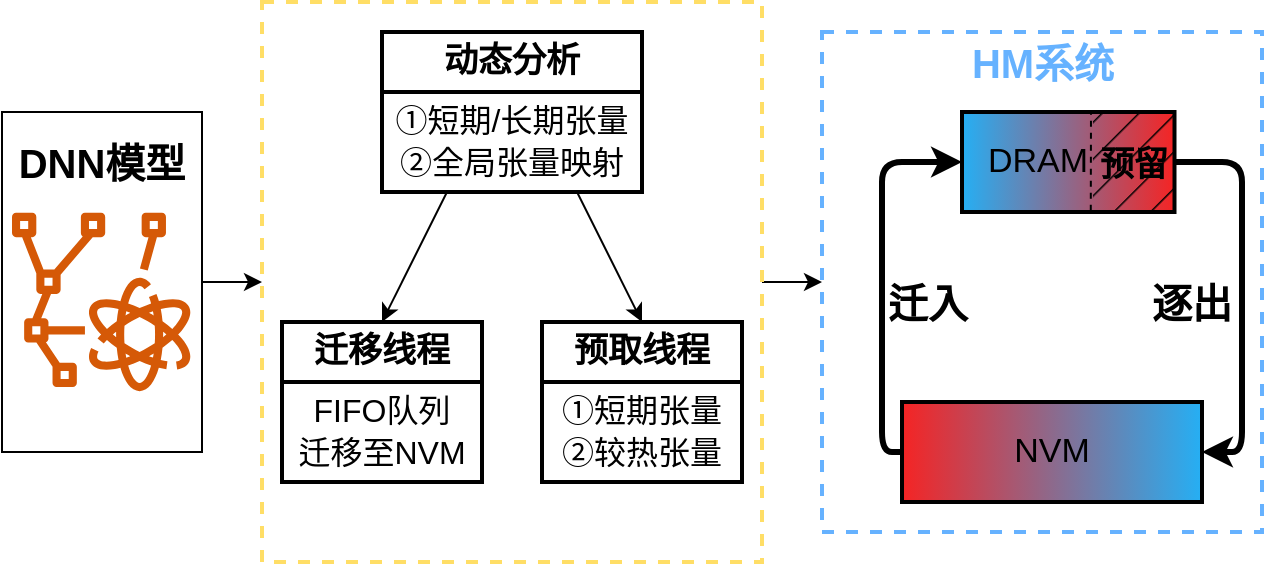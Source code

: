 <mxfile version="20.8.23" type="github">
  <diagram name="第 1 页" id="1H0Z8F8A4EUNBeRVlE7c">
    <mxGraphModel dx="837" dy="484" grid="1" gridSize="10" guides="1" tooltips="1" connect="1" arrows="1" fold="1" page="1" pageScale="1" pageWidth="827" pageHeight="1169" math="0" shadow="0">
      <root>
        <mxCell id="0" />
        <mxCell id="1" parent="0" />
        <mxCell id="yDM1J8T15Cod_9oeqZbb-32" style="edgeStyle=orthogonalEdgeStyle;rounded=0;orthogonalLoop=1;jettySize=auto;html=1;entryX=0;entryY=0.5;entryDx=0;entryDy=0;strokeWidth=1;fontSize=17;fontColor=#000000;" edge="1" parent="1" source="yDM1J8T15Cod_9oeqZbb-1" target="yDM1J8T15Cod_9oeqZbb-31">
          <mxGeometry relative="1" as="geometry" />
        </mxCell>
        <mxCell id="yDM1J8T15Cod_9oeqZbb-1" value="" style="rounded=0;whiteSpace=wrap;html=1;" vertex="1" parent="1">
          <mxGeometry x="130" y="220" width="100" height="170" as="geometry" />
        </mxCell>
        <mxCell id="yDM1J8T15Cod_9oeqZbb-2" value="&lt;b&gt;&lt;font style=&quot;font-size: 20px;&quot;&gt;DNN模型&lt;/font&gt;&lt;/b&gt;" style="text;html=1;strokeColor=none;fillColor=none;align=center;verticalAlign=middle;whiteSpace=wrap;rounded=0;" vertex="1" parent="1">
          <mxGeometry x="130" y="230" width="100" height="30" as="geometry" />
        </mxCell>
        <mxCell id="yDM1J8T15Cod_9oeqZbb-4" value="" style="rounded=0;whiteSpace=wrap;html=1;fontSize=20;dashed=1;strokeColor=#66B2FF;strokeWidth=2;" vertex="1" parent="1">
          <mxGeometry x="540" y="180" width="220" height="250" as="geometry" />
        </mxCell>
        <mxCell id="yDM1J8T15Cod_9oeqZbb-5" value="&lt;font color=&quot;#66b2ff&quot;&gt;&lt;b&gt;HM系统&lt;/b&gt;&lt;/font&gt;" style="text;html=1;strokeColor=none;fillColor=none;align=center;verticalAlign=middle;whiteSpace=wrap;rounded=0;fontSize=20;" vertex="1" parent="1">
          <mxGeometry x="607.5" y="180" width="85" height="30" as="geometry" />
        </mxCell>
        <mxCell id="yDM1J8T15Cod_9oeqZbb-9" value="" style="sketch=0;outlineConnect=0;fontColor=#232F3E;gradientColor=none;fillColor=#d55907;strokeColor=none;dashed=0;verticalLabelPosition=bottom;verticalAlign=top;align=center;html=1;fontSize=12;fontStyle=0;aspect=fixed;pointerEvents=1;shape=mxgraph.aws4.braket_tensor_network;strokeWidth=2;" vertex="1" parent="1">
          <mxGeometry x="135" y="270" width="90" height="90" as="geometry" />
        </mxCell>
        <mxCell id="yDM1J8T15Cod_9oeqZbb-17" style="edgeStyle=orthogonalEdgeStyle;rounded=1;orthogonalLoop=1;jettySize=auto;html=1;exitX=0;exitY=0.5;exitDx=0;exitDy=0;entryX=0;entryY=0.5;entryDx=0;entryDy=0;fontSize=11;fontColor=default;strokeWidth=3;" edge="1" parent="1" source="yDM1J8T15Cod_9oeqZbb-22" target="yDM1J8T15Cod_9oeqZbb-21">
          <mxGeometry relative="1" as="geometry">
            <mxPoint x="540" y="390" as="sourcePoint" />
            <mxPoint x="560" y="260" as="targetPoint" />
            <Array as="points">
              <mxPoint x="570" y="390" />
              <mxPoint x="570" y="245" />
            </Array>
          </mxGeometry>
        </mxCell>
        <mxCell id="yDM1J8T15Cod_9oeqZbb-19" style="edgeStyle=orthogonalEdgeStyle;rounded=1;orthogonalLoop=1;jettySize=auto;html=1;strokeWidth=3;fontSize=11;fontColor=default;entryX=1;entryY=0.5;entryDx=0;entryDy=0;exitX=1;exitY=0.5;exitDx=0;exitDy=0;" edge="1" parent="1" source="yDM1J8T15Cod_9oeqZbb-21">
          <mxGeometry relative="1" as="geometry">
            <mxPoint x="710" y="240" as="sourcePoint" />
            <mxPoint x="730" y="390" as="targetPoint" />
            <Array as="points">
              <mxPoint x="750" y="245" />
              <mxPoint x="750" y="390" />
            </Array>
          </mxGeometry>
        </mxCell>
        <mxCell id="yDM1J8T15Cod_9oeqZbb-20" value="&lt;b&gt;&lt;font color=&quot;#000000&quot;&gt;迁入&lt;/font&gt;&lt;/b&gt;" style="text;html=1;strokeColor=none;fillColor=none;align=center;verticalAlign=middle;whiteSpace=wrap;rounded=0;fontSize=20;fontColor=#66B2FF;" vertex="1" parent="1">
          <mxGeometry x="567.5" y="300" width="50" height="30" as="geometry" />
        </mxCell>
        <mxCell id="yDM1J8T15Cod_9oeqZbb-21" value="" style="rounded=0;whiteSpace=wrap;html=1;shadow=0;strokeColor=default;strokeWidth=2;fontSize=20;fontColor=#000000;fillColor=#25aff4;gradientColor=#f52424;gradientDirection=east;" vertex="1" parent="1">
          <mxGeometry x="610" y="220" width="106.25" height="50" as="geometry" />
        </mxCell>
        <mxCell id="yDM1J8T15Cod_9oeqZbb-22" value="" style="rounded=0;whiteSpace=wrap;html=1;shadow=0;strokeColor=default;strokeWidth=2;fontSize=20;fontColor=#000000;fillColor=#25aff4;gradientColor=#f52424;gradientDirection=west;" vertex="1" parent="1">
          <mxGeometry x="580" y="365" width="150" height="50" as="geometry" />
        </mxCell>
        <mxCell id="yDM1J8T15Cod_9oeqZbb-23" value="&lt;font style=&quot;font-size: 17px;&quot;&gt;&lt;b&gt;预留&lt;/b&gt;&lt;/font&gt;" style="text;html=1;strokeColor=none;fillColor=none;align=center;verticalAlign=middle;whiteSpace=wrap;rounded=0;fontSize=20;fontColor=#000000;" vertex="1" parent="1">
          <mxGeometry x="677.5" y="230" width="35.5" height="30" as="geometry" />
        </mxCell>
        <mxCell id="yDM1J8T15Cod_9oeqZbb-25" value="" style="endArrow=none;dashed=1;html=1;rounded=0;strokeWidth=1;fontSize=20;fontColor=#000000;exitX=0.606;exitY=0.988;exitDx=0;exitDy=0;exitPerimeter=0;entryX=0.607;entryY=0;entryDx=0;entryDy=0;entryPerimeter=0;" edge="1" parent="1" source="yDM1J8T15Cod_9oeqZbb-21" target="yDM1J8T15Cod_9oeqZbb-21">
          <mxGeometry width="50" height="50" relative="1" as="geometry">
            <mxPoint x="651.737" y="269" as="sourcePoint" />
            <mxPoint x="653.5" y="220" as="targetPoint" />
          </mxGeometry>
        </mxCell>
        <mxCell id="yDM1J8T15Cod_9oeqZbb-26" value="&lt;font color=&quot;#000000&quot;&gt;&lt;b&gt;逐出&lt;/b&gt;&lt;/font&gt;" style="text;html=1;strokeColor=none;fillColor=none;align=center;verticalAlign=middle;whiteSpace=wrap;rounded=0;fontSize=20;fontColor=#66B2FF;" vertex="1" parent="1">
          <mxGeometry x="700" y="300" width="50" height="30" as="geometry" />
        </mxCell>
        <mxCell id="yDM1J8T15Cod_9oeqZbb-27" value="DRAM" style="text;html=1;strokeColor=none;fillColor=none;align=center;verticalAlign=middle;whiteSpace=wrap;rounded=0;fontSize=17;fontColor=#000000;" vertex="1" parent="1">
          <mxGeometry x="617.5" y="230" width="60" height="30" as="geometry" />
        </mxCell>
        <mxCell id="yDM1J8T15Cod_9oeqZbb-28" value="NVM" style="text;html=1;strokeColor=none;fillColor=none;align=center;verticalAlign=middle;whiteSpace=wrap;rounded=0;fontSize=17;fontColor=#000000;" vertex="1" parent="1">
          <mxGeometry x="625" y="375" width="60" height="30" as="geometry" />
        </mxCell>
        <mxCell id="yDM1J8T15Cod_9oeqZbb-33" style="edgeStyle=orthogonalEdgeStyle;rounded=0;orthogonalLoop=1;jettySize=auto;html=1;exitX=1;exitY=0.5;exitDx=0;exitDy=0;entryX=0;entryY=0.5;entryDx=0;entryDy=0;strokeWidth=1;fontSize=17;fontColor=#000000;" edge="1" parent="1" source="yDM1J8T15Cod_9oeqZbb-31" target="yDM1J8T15Cod_9oeqZbb-4">
          <mxGeometry relative="1" as="geometry" />
        </mxCell>
        <mxCell id="yDM1J8T15Cod_9oeqZbb-31" value="" style="rounded=0;whiteSpace=wrap;html=1;fontSize=20;dashed=1;strokeColor=#ffde66;strokeWidth=2;" vertex="1" parent="1">
          <mxGeometry x="260" y="165" width="250" height="280" as="geometry" />
        </mxCell>
        <mxCell id="yDM1J8T15Cod_9oeqZbb-34" value="动态分析" style="swimlane;whiteSpace=wrap;html=1;shadow=0;sketch=0;fillStyle=hachure;strokeColor=#000000;strokeWidth=2;fontSize=17;fontColor=#000000;fillColor=none;gradientColor=#f52424;gradientDirection=west;startSize=30;" vertex="1" parent="1">
          <mxGeometry x="320" y="180" width="130" height="80" as="geometry" />
        </mxCell>
        <mxCell id="yDM1J8T15Cod_9oeqZbb-35" value="&lt;font style=&quot;font-size: 16px;&quot;&gt;①短期/长期张量&lt;br&gt;②全局张量映射&lt;/font&gt;" style="text;html=1;strokeColor=none;fillColor=none;align=center;verticalAlign=middle;whiteSpace=wrap;rounded=0;fontSize=17;fontColor=#000000;" vertex="1" parent="yDM1J8T15Cod_9oeqZbb-34">
          <mxGeometry y="30" width="130" height="50" as="geometry" />
        </mxCell>
        <mxCell id="yDM1J8T15Cod_9oeqZbb-37" value="迁移线程" style="swimlane;whiteSpace=wrap;html=1;shadow=0;sketch=0;fillStyle=hachure;strokeColor=#000000;strokeWidth=2;fontSize=17;fontColor=#000000;fillColor=none;gradientColor=#f52424;gradientDirection=west;startSize=30;" vertex="1" parent="1">
          <mxGeometry x="270" y="325" width="100" height="80" as="geometry" />
        </mxCell>
        <mxCell id="yDM1J8T15Cod_9oeqZbb-42" value="&lt;span style=&quot;font-size: 16px;&quot;&gt;FIFO队列&lt;br&gt;迁移至NVM&lt;br&gt;&lt;/span&gt;" style="text;html=1;strokeColor=none;fillColor=none;align=center;verticalAlign=middle;whiteSpace=wrap;rounded=0;fontSize=17;fontColor=#000000;" vertex="1" parent="yDM1J8T15Cod_9oeqZbb-37">
          <mxGeometry y="30" width="100" height="50" as="geometry" />
        </mxCell>
        <mxCell id="yDM1J8T15Cod_9oeqZbb-39" value="预取线程" style="swimlane;whiteSpace=wrap;html=1;shadow=0;sketch=0;fillStyle=hachure;strokeColor=#000000;strokeWidth=2;fontSize=17;fontColor=#000000;fillColor=none;gradientColor=#f52424;gradientDirection=west;startSize=30;" vertex="1" parent="1">
          <mxGeometry x="400" y="325" width="100" height="80" as="geometry" />
        </mxCell>
        <mxCell id="yDM1J8T15Cod_9oeqZbb-40" value="&lt;font style=&quot;font-size: 16px;&quot;&gt;①短期张量&lt;br style=&quot;border-color: var(--border-color);&quot;&gt;②较热张量&lt;br&gt;&lt;/font&gt;" style="text;html=1;strokeColor=none;fillColor=none;align=center;verticalAlign=middle;whiteSpace=wrap;rounded=0;fontSize=17;fontColor=#000000;" vertex="1" parent="yDM1J8T15Cod_9oeqZbb-39">
          <mxGeometry y="30" width="100" height="50" as="geometry" />
        </mxCell>
        <mxCell id="yDM1J8T15Cod_9oeqZbb-43" value="" style="endArrow=classic;html=1;rounded=0;strokeWidth=1;fontSize=16;fontColor=#000000;exitX=0.25;exitY=1;exitDx=0;exitDy=0;entryX=0.5;entryY=0;entryDx=0;entryDy=0;" edge="1" parent="1" source="yDM1J8T15Cod_9oeqZbb-35" target="yDM1J8T15Cod_9oeqZbb-37">
          <mxGeometry width="50" height="50" relative="1" as="geometry">
            <mxPoint x="350" y="320" as="sourcePoint" />
            <mxPoint x="400" y="270" as="targetPoint" />
          </mxGeometry>
        </mxCell>
        <mxCell id="yDM1J8T15Cod_9oeqZbb-44" value="" style="endArrow=classic;html=1;rounded=0;strokeWidth=1;fontSize=16;fontColor=#000000;exitX=0.75;exitY=1;exitDx=0;exitDy=0;entryX=0.5;entryY=0;entryDx=0;entryDy=0;" edge="1" parent="1" source="yDM1J8T15Cod_9oeqZbb-35" target="yDM1J8T15Cod_9oeqZbb-39">
          <mxGeometry width="50" height="50" relative="1" as="geometry">
            <mxPoint x="395" y="270" as="sourcePoint" />
            <mxPoint x="330" y="335" as="targetPoint" />
          </mxGeometry>
        </mxCell>
        <mxCell id="yDM1J8T15Cod_9oeqZbb-45" value="" style="rounded=0;whiteSpace=wrap;html=1;shadow=0;sketch=0;fillStyle=hatch;strokeColor=none;strokeWidth=0.5;fontSize=16;fontColor=#000000;fillColor=#000000;gradientColor=none;gradientDirection=west;" vertex="1" parent="1">
          <mxGeometry x="675.25" y="220" width="40" height="50" as="geometry" />
        </mxCell>
      </root>
    </mxGraphModel>
  </diagram>
</mxfile>

